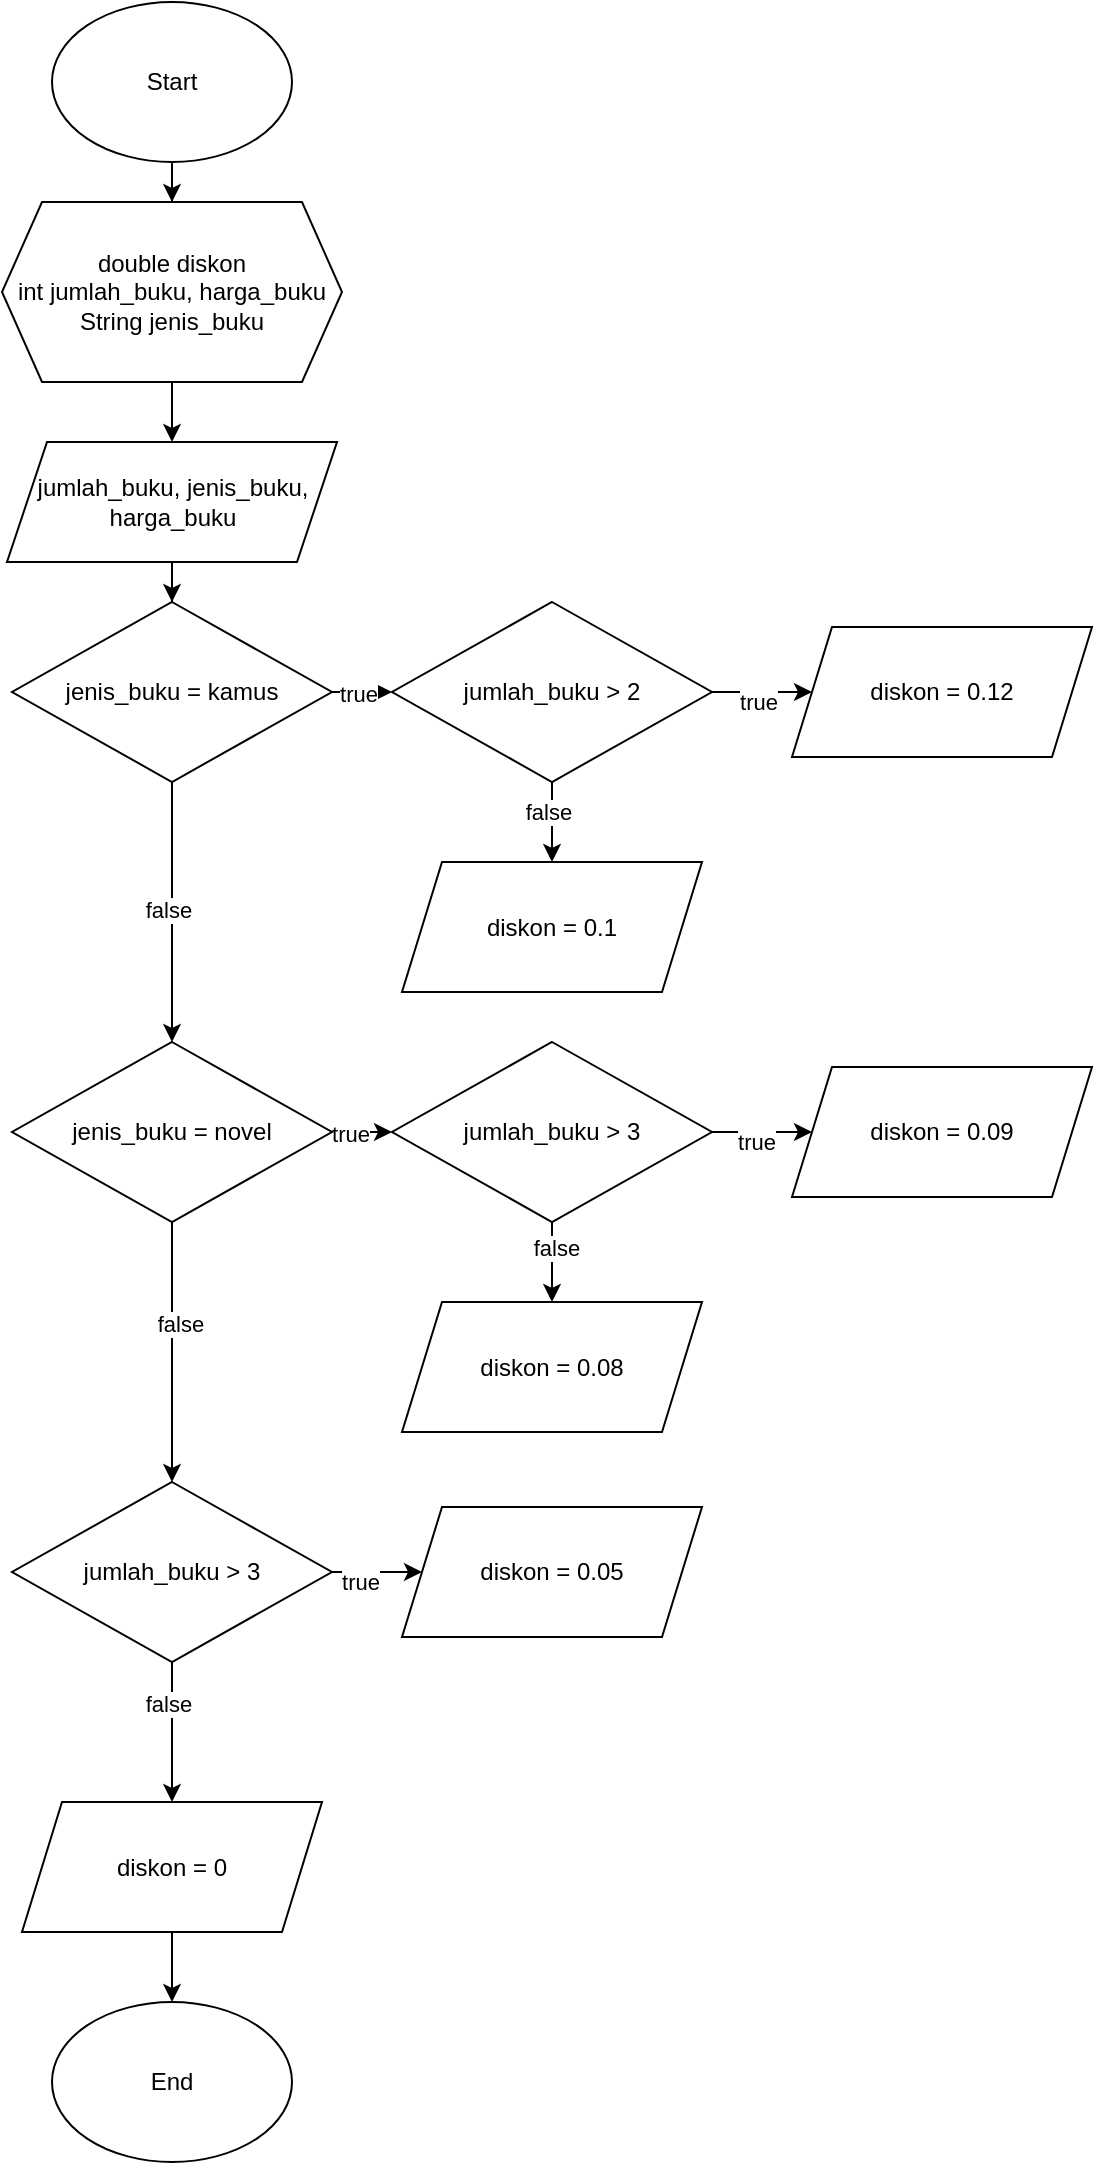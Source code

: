 <mxfile version="21.8.2" type="device">
  <diagram id="C5RBs43oDa-KdzZeNtuy" name="Page-1">
    <mxGraphModel dx="1120" dy="532" grid="1" gridSize="10" guides="1" tooltips="1" connect="1" arrows="1" fold="1" page="1" pageScale="1" pageWidth="827" pageHeight="1169" math="0" shadow="0">
      <root>
        <mxCell id="WIyWlLk6GJQsqaUBKTNV-0" />
        <mxCell id="WIyWlLk6GJQsqaUBKTNV-1" parent="WIyWlLk6GJQsqaUBKTNV-0" />
        <mxCell id="WsQtwAhXcLKYjrfNKeOe-2" value="" style="edgeStyle=orthogonalEdgeStyle;rounded=0;orthogonalLoop=1;jettySize=auto;html=1;" edge="1" parent="WIyWlLk6GJQsqaUBKTNV-1" source="WsQtwAhXcLKYjrfNKeOe-0" target="WsQtwAhXcLKYjrfNKeOe-1">
          <mxGeometry relative="1" as="geometry" />
        </mxCell>
        <mxCell id="WsQtwAhXcLKYjrfNKeOe-0" value="Start" style="ellipse;whiteSpace=wrap;html=1;" vertex="1" parent="WIyWlLk6GJQsqaUBKTNV-1">
          <mxGeometry x="260" y="60" width="120" height="80" as="geometry" />
        </mxCell>
        <mxCell id="WsQtwAhXcLKYjrfNKeOe-4" value="" style="edgeStyle=orthogonalEdgeStyle;rounded=0;orthogonalLoop=1;jettySize=auto;html=1;" edge="1" parent="WIyWlLk6GJQsqaUBKTNV-1" source="WsQtwAhXcLKYjrfNKeOe-1" target="WsQtwAhXcLKYjrfNKeOe-3">
          <mxGeometry relative="1" as="geometry" />
        </mxCell>
        <mxCell id="WsQtwAhXcLKYjrfNKeOe-1" value="double diskon&lt;br&gt;int jumlah_buku, harga_buku&lt;br&gt;String jenis_buku" style="shape=hexagon;perimeter=hexagonPerimeter2;whiteSpace=wrap;html=1;fixedSize=1;" vertex="1" parent="WIyWlLk6GJQsqaUBKTNV-1">
          <mxGeometry x="235" y="160" width="170" height="90" as="geometry" />
        </mxCell>
        <mxCell id="WsQtwAhXcLKYjrfNKeOe-6" value="" style="edgeStyle=orthogonalEdgeStyle;rounded=0;orthogonalLoop=1;jettySize=auto;html=1;" edge="1" parent="WIyWlLk6GJQsqaUBKTNV-1" source="WsQtwAhXcLKYjrfNKeOe-3" target="WsQtwAhXcLKYjrfNKeOe-5">
          <mxGeometry relative="1" as="geometry" />
        </mxCell>
        <mxCell id="WsQtwAhXcLKYjrfNKeOe-3" value="jumlah_buku, jenis_buku, harga_buku" style="shape=parallelogram;perimeter=parallelogramPerimeter;whiteSpace=wrap;html=1;fixedSize=1;" vertex="1" parent="WIyWlLk6GJQsqaUBKTNV-1">
          <mxGeometry x="237.5" y="280" width="165" height="60" as="geometry" />
        </mxCell>
        <mxCell id="WsQtwAhXcLKYjrfNKeOe-11" value="" style="edgeStyle=orthogonalEdgeStyle;rounded=0;orthogonalLoop=1;jettySize=auto;html=1;" edge="1" parent="WIyWlLk6GJQsqaUBKTNV-1" source="WsQtwAhXcLKYjrfNKeOe-5" target="WsQtwAhXcLKYjrfNKeOe-10">
          <mxGeometry relative="1" as="geometry" />
        </mxCell>
        <mxCell id="WsQtwAhXcLKYjrfNKeOe-12" value="true" style="edgeLabel;html=1;align=center;verticalAlign=middle;resizable=0;points=[];" vertex="1" connectable="0" parent="WsQtwAhXcLKYjrfNKeOe-11">
          <mxGeometry x="0.32" y="-1" relative="1" as="geometry">
            <mxPoint as="offset" />
          </mxGeometry>
        </mxCell>
        <mxCell id="WsQtwAhXcLKYjrfNKeOe-23" value="" style="edgeStyle=orthogonalEdgeStyle;rounded=0;orthogonalLoop=1;jettySize=auto;html=1;" edge="1" parent="WIyWlLk6GJQsqaUBKTNV-1" source="WsQtwAhXcLKYjrfNKeOe-5" target="WsQtwAhXcLKYjrfNKeOe-22">
          <mxGeometry relative="1" as="geometry" />
        </mxCell>
        <mxCell id="WsQtwAhXcLKYjrfNKeOe-33" value="false" style="edgeLabel;html=1;align=center;verticalAlign=middle;resizable=0;points=[];" vertex="1" connectable="0" parent="WsQtwAhXcLKYjrfNKeOe-23">
          <mxGeometry x="-0.015" y="-2" relative="1" as="geometry">
            <mxPoint as="offset" />
          </mxGeometry>
        </mxCell>
        <mxCell id="WsQtwAhXcLKYjrfNKeOe-5" value="jenis_buku = kamus" style="rhombus;whiteSpace=wrap;html=1;" vertex="1" parent="WIyWlLk6GJQsqaUBKTNV-1">
          <mxGeometry x="240" y="360" width="160" height="90" as="geometry" />
        </mxCell>
        <mxCell id="WsQtwAhXcLKYjrfNKeOe-14" value="" style="edgeStyle=orthogonalEdgeStyle;rounded=0;orthogonalLoop=1;jettySize=auto;html=1;" edge="1" parent="WIyWlLk6GJQsqaUBKTNV-1" source="WsQtwAhXcLKYjrfNKeOe-10" target="WsQtwAhXcLKYjrfNKeOe-13">
          <mxGeometry relative="1" as="geometry" />
        </mxCell>
        <mxCell id="WsQtwAhXcLKYjrfNKeOe-16" value="true" style="edgeLabel;html=1;align=center;verticalAlign=middle;resizable=0;points=[];" vertex="1" connectable="0" parent="WsQtwAhXcLKYjrfNKeOe-14">
          <mxGeometry x="-0.08" y="-5" relative="1" as="geometry">
            <mxPoint as="offset" />
          </mxGeometry>
        </mxCell>
        <mxCell id="WsQtwAhXcLKYjrfNKeOe-18" value="" style="edgeStyle=orthogonalEdgeStyle;rounded=0;orthogonalLoop=1;jettySize=auto;html=1;" edge="1" parent="WIyWlLk6GJQsqaUBKTNV-1" source="WsQtwAhXcLKYjrfNKeOe-10" target="WsQtwAhXcLKYjrfNKeOe-17">
          <mxGeometry relative="1" as="geometry" />
        </mxCell>
        <mxCell id="WsQtwAhXcLKYjrfNKeOe-21" value="false" style="edgeLabel;html=1;align=center;verticalAlign=middle;resizable=0;points=[];" vertex="1" connectable="0" parent="WsQtwAhXcLKYjrfNKeOe-18">
          <mxGeometry x="-0.25" y="-2" relative="1" as="geometry">
            <mxPoint as="offset" />
          </mxGeometry>
        </mxCell>
        <mxCell id="WsQtwAhXcLKYjrfNKeOe-10" value="jumlah_buku &amp;gt; 2" style="rhombus;whiteSpace=wrap;html=1;" vertex="1" parent="WIyWlLk6GJQsqaUBKTNV-1">
          <mxGeometry x="430" y="360" width="160" height="90" as="geometry" />
        </mxCell>
        <mxCell id="WsQtwAhXcLKYjrfNKeOe-13" value="diskon = 0.12" style="shape=parallelogram;perimeter=parallelogramPerimeter;whiteSpace=wrap;html=1;fixedSize=1;" vertex="1" parent="WIyWlLk6GJQsqaUBKTNV-1">
          <mxGeometry x="630" y="372.5" width="150" height="65" as="geometry" />
        </mxCell>
        <mxCell id="WsQtwAhXcLKYjrfNKeOe-17" value="diskon = 0.1" style="shape=parallelogram;perimeter=parallelogramPerimeter;whiteSpace=wrap;html=1;fixedSize=1;" vertex="1" parent="WIyWlLk6GJQsqaUBKTNV-1">
          <mxGeometry x="435" y="490" width="150" height="65" as="geometry" />
        </mxCell>
        <mxCell id="WsQtwAhXcLKYjrfNKeOe-26" value="" style="edgeStyle=orthogonalEdgeStyle;rounded=0;orthogonalLoop=1;jettySize=auto;html=1;" edge="1" parent="WIyWlLk6GJQsqaUBKTNV-1" source="WsQtwAhXcLKYjrfNKeOe-22" target="WsQtwAhXcLKYjrfNKeOe-24">
          <mxGeometry relative="1" as="geometry" />
        </mxCell>
        <mxCell id="WsQtwAhXcLKYjrfNKeOe-29" value="true" style="edgeLabel;html=1;align=center;verticalAlign=middle;resizable=0;points=[];" vertex="1" connectable="0" parent="WsQtwAhXcLKYjrfNKeOe-26">
          <mxGeometry x="-0.64" y="-1" relative="1" as="geometry">
            <mxPoint as="offset" />
          </mxGeometry>
        </mxCell>
        <mxCell id="WsQtwAhXcLKYjrfNKeOe-36" value="" style="edgeStyle=orthogonalEdgeStyle;rounded=0;orthogonalLoop=1;jettySize=auto;html=1;" edge="1" parent="WIyWlLk6GJQsqaUBKTNV-1" source="WsQtwAhXcLKYjrfNKeOe-22" target="WsQtwAhXcLKYjrfNKeOe-34">
          <mxGeometry relative="1" as="geometry" />
        </mxCell>
        <mxCell id="WsQtwAhXcLKYjrfNKeOe-38" value="false" style="edgeLabel;html=1;align=center;verticalAlign=middle;resizable=0;points=[];" vertex="1" connectable="0" parent="WsQtwAhXcLKYjrfNKeOe-36">
          <mxGeometry x="-0.215" y="4" relative="1" as="geometry">
            <mxPoint as="offset" />
          </mxGeometry>
        </mxCell>
        <mxCell id="WsQtwAhXcLKYjrfNKeOe-22" value="jenis_buku = novel" style="rhombus;whiteSpace=wrap;html=1;" vertex="1" parent="WIyWlLk6GJQsqaUBKTNV-1">
          <mxGeometry x="240" y="580" width="160" height="90" as="geometry" />
        </mxCell>
        <mxCell id="WsQtwAhXcLKYjrfNKeOe-28" value="" style="edgeStyle=orthogonalEdgeStyle;rounded=0;orthogonalLoop=1;jettySize=auto;html=1;" edge="1" parent="WIyWlLk6GJQsqaUBKTNV-1" source="WsQtwAhXcLKYjrfNKeOe-24" target="WsQtwAhXcLKYjrfNKeOe-27">
          <mxGeometry relative="1" as="geometry" />
        </mxCell>
        <mxCell id="WsQtwAhXcLKYjrfNKeOe-30" value="true" style="edgeLabel;html=1;align=center;verticalAlign=middle;resizable=0;points=[];" vertex="1" connectable="0" parent="WsQtwAhXcLKYjrfNKeOe-28">
          <mxGeometry x="-0.12" y="-5" relative="1" as="geometry">
            <mxPoint as="offset" />
          </mxGeometry>
        </mxCell>
        <mxCell id="WsQtwAhXcLKYjrfNKeOe-32" value="" style="edgeStyle=orthogonalEdgeStyle;rounded=0;orthogonalLoop=1;jettySize=auto;html=1;" edge="1" parent="WIyWlLk6GJQsqaUBKTNV-1" source="WsQtwAhXcLKYjrfNKeOe-24" target="WsQtwAhXcLKYjrfNKeOe-31">
          <mxGeometry relative="1" as="geometry" />
        </mxCell>
        <mxCell id="WsQtwAhXcLKYjrfNKeOe-47" value="false" style="edgeLabel;html=1;align=center;verticalAlign=middle;resizable=0;points=[];" vertex="1" connectable="0" parent="WsQtwAhXcLKYjrfNKeOe-32">
          <mxGeometry x="-0.35" y="2" relative="1" as="geometry">
            <mxPoint as="offset" />
          </mxGeometry>
        </mxCell>
        <mxCell id="WsQtwAhXcLKYjrfNKeOe-24" value="jumlah_buku &amp;gt; 3" style="rhombus;whiteSpace=wrap;html=1;" vertex="1" parent="WIyWlLk6GJQsqaUBKTNV-1">
          <mxGeometry x="430" y="580" width="160" height="90" as="geometry" />
        </mxCell>
        <mxCell id="WsQtwAhXcLKYjrfNKeOe-27" value="diskon = 0.09" style="shape=parallelogram;perimeter=parallelogramPerimeter;whiteSpace=wrap;html=1;fixedSize=1;" vertex="1" parent="WIyWlLk6GJQsqaUBKTNV-1">
          <mxGeometry x="630" y="592.5" width="150" height="65" as="geometry" />
        </mxCell>
        <mxCell id="WsQtwAhXcLKYjrfNKeOe-31" value="diskon = 0.08" style="shape=parallelogram;perimeter=parallelogramPerimeter;whiteSpace=wrap;html=1;fixedSize=1;" vertex="1" parent="WIyWlLk6GJQsqaUBKTNV-1">
          <mxGeometry x="435" y="710" width="150" height="65" as="geometry" />
        </mxCell>
        <mxCell id="WsQtwAhXcLKYjrfNKeOe-40" value="" style="edgeStyle=orthogonalEdgeStyle;rounded=0;orthogonalLoop=1;jettySize=auto;html=1;" edge="1" parent="WIyWlLk6GJQsqaUBKTNV-1" source="WsQtwAhXcLKYjrfNKeOe-34" target="WsQtwAhXcLKYjrfNKeOe-39">
          <mxGeometry relative="1" as="geometry" />
        </mxCell>
        <mxCell id="WsQtwAhXcLKYjrfNKeOe-44" value="true" style="edgeLabel;html=1;align=center;verticalAlign=middle;resizable=0;points=[];" vertex="1" connectable="0" parent="WsQtwAhXcLKYjrfNKeOe-40">
          <mxGeometry x="-0.491" y="-5" relative="1" as="geometry">
            <mxPoint as="offset" />
          </mxGeometry>
        </mxCell>
        <mxCell id="WsQtwAhXcLKYjrfNKeOe-42" value="" style="edgeStyle=orthogonalEdgeStyle;rounded=0;orthogonalLoop=1;jettySize=auto;html=1;" edge="1" parent="WIyWlLk6GJQsqaUBKTNV-1" source="WsQtwAhXcLKYjrfNKeOe-34" target="WsQtwAhXcLKYjrfNKeOe-41">
          <mxGeometry relative="1" as="geometry" />
        </mxCell>
        <mxCell id="WsQtwAhXcLKYjrfNKeOe-43" value="false" style="edgeLabel;html=1;align=center;verticalAlign=middle;resizable=0;points=[];" vertex="1" connectable="0" parent="WsQtwAhXcLKYjrfNKeOe-42">
          <mxGeometry x="-0.4" y="-2" relative="1" as="geometry">
            <mxPoint as="offset" />
          </mxGeometry>
        </mxCell>
        <mxCell id="WsQtwAhXcLKYjrfNKeOe-34" value="jumlah_buku &amp;gt; 3" style="rhombus;whiteSpace=wrap;html=1;" vertex="1" parent="WIyWlLk6GJQsqaUBKTNV-1">
          <mxGeometry x="240" y="800" width="160" height="90" as="geometry" />
        </mxCell>
        <mxCell id="WsQtwAhXcLKYjrfNKeOe-39" value="diskon = 0.05" style="shape=parallelogram;perimeter=parallelogramPerimeter;whiteSpace=wrap;html=1;fixedSize=1;" vertex="1" parent="WIyWlLk6GJQsqaUBKTNV-1">
          <mxGeometry x="435" y="812.5" width="150" height="65" as="geometry" />
        </mxCell>
        <mxCell id="WsQtwAhXcLKYjrfNKeOe-46" value="" style="edgeStyle=orthogonalEdgeStyle;rounded=0;orthogonalLoop=1;jettySize=auto;html=1;" edge="1" parent="WIyWlLk6GJQsqaUBKTNV-1" source="WsQtwAhXcLKYjrfNKeOe-41" target="WsQtwAhXcLKYjrfNKeOe-45">
          <mxGeometry relative="1" as="geometry" />
        </mxCell>
        <mxCell id="WsQtwAhXcLKYjrfNKeOe-41" value="diskon = 0" style="shape=parallelogram;perimeter=parallelogramPerimeter;whiteSpace=wrap;html=1;fixedSize=1;" vertex="1" parent="WIyWlLk6GJQsqaUBKTNV-1">
          <mxGeometry x="245" y="960" width="150" height="65" as="geometry" />
        </mxCell>
        <mxCell id="WsQtwAhXcLKYjrfNKeOe-45" value="End" style="ellipse;whiteSpace=wrap;html=1;" vertex="1" parent="WIyWlLk6GJQsqaUBKTNV-1">
          <mxGeometry x="260" y="1060" width="120" height="80" as="geometry" />
        </mxCell>
      </root>
    </mxGraphModel>
  </diagram>
</mxfile>
